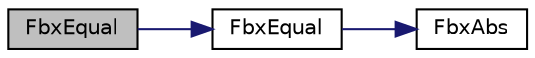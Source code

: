 digraph "FbxEqual"
{
  edge [fontname="Helvetica",fontsize="10",labelfontname="Helvetica",labelfontsize="10"];
  node [fontname="Helvetica",fontsize="10",shape=record];
  rankdir="LR";
  Node83 [label="FbxEqual",height=0.2,width=0.4,color="black", fillcolor="grey75", style="filled", fontcolor="black"];
  Node83 -> Node84 [color="midnightblue",fontsize="10",style="solid",fontname="Helvetica"];
  Node84 [label="FbxEqual",height=0.2,width=0.4,color="black", fillcolor="white", style="filled",URL="$fbxmath_8h.html#adeb2755fcfb691a8477b01bed3015d85"];
  Node84 -> Node85 [color="midnightblue",fontsize="10",style="solid",fontname="Helvetica"];
  Node85 [label="FbxAbs",height=0.2,width=0.4,color="black", fillcolor="white", style="filled",URL="$fbxmath_8h.html#a990ec02eb4c552aff1b51818c438c25f"];
}
